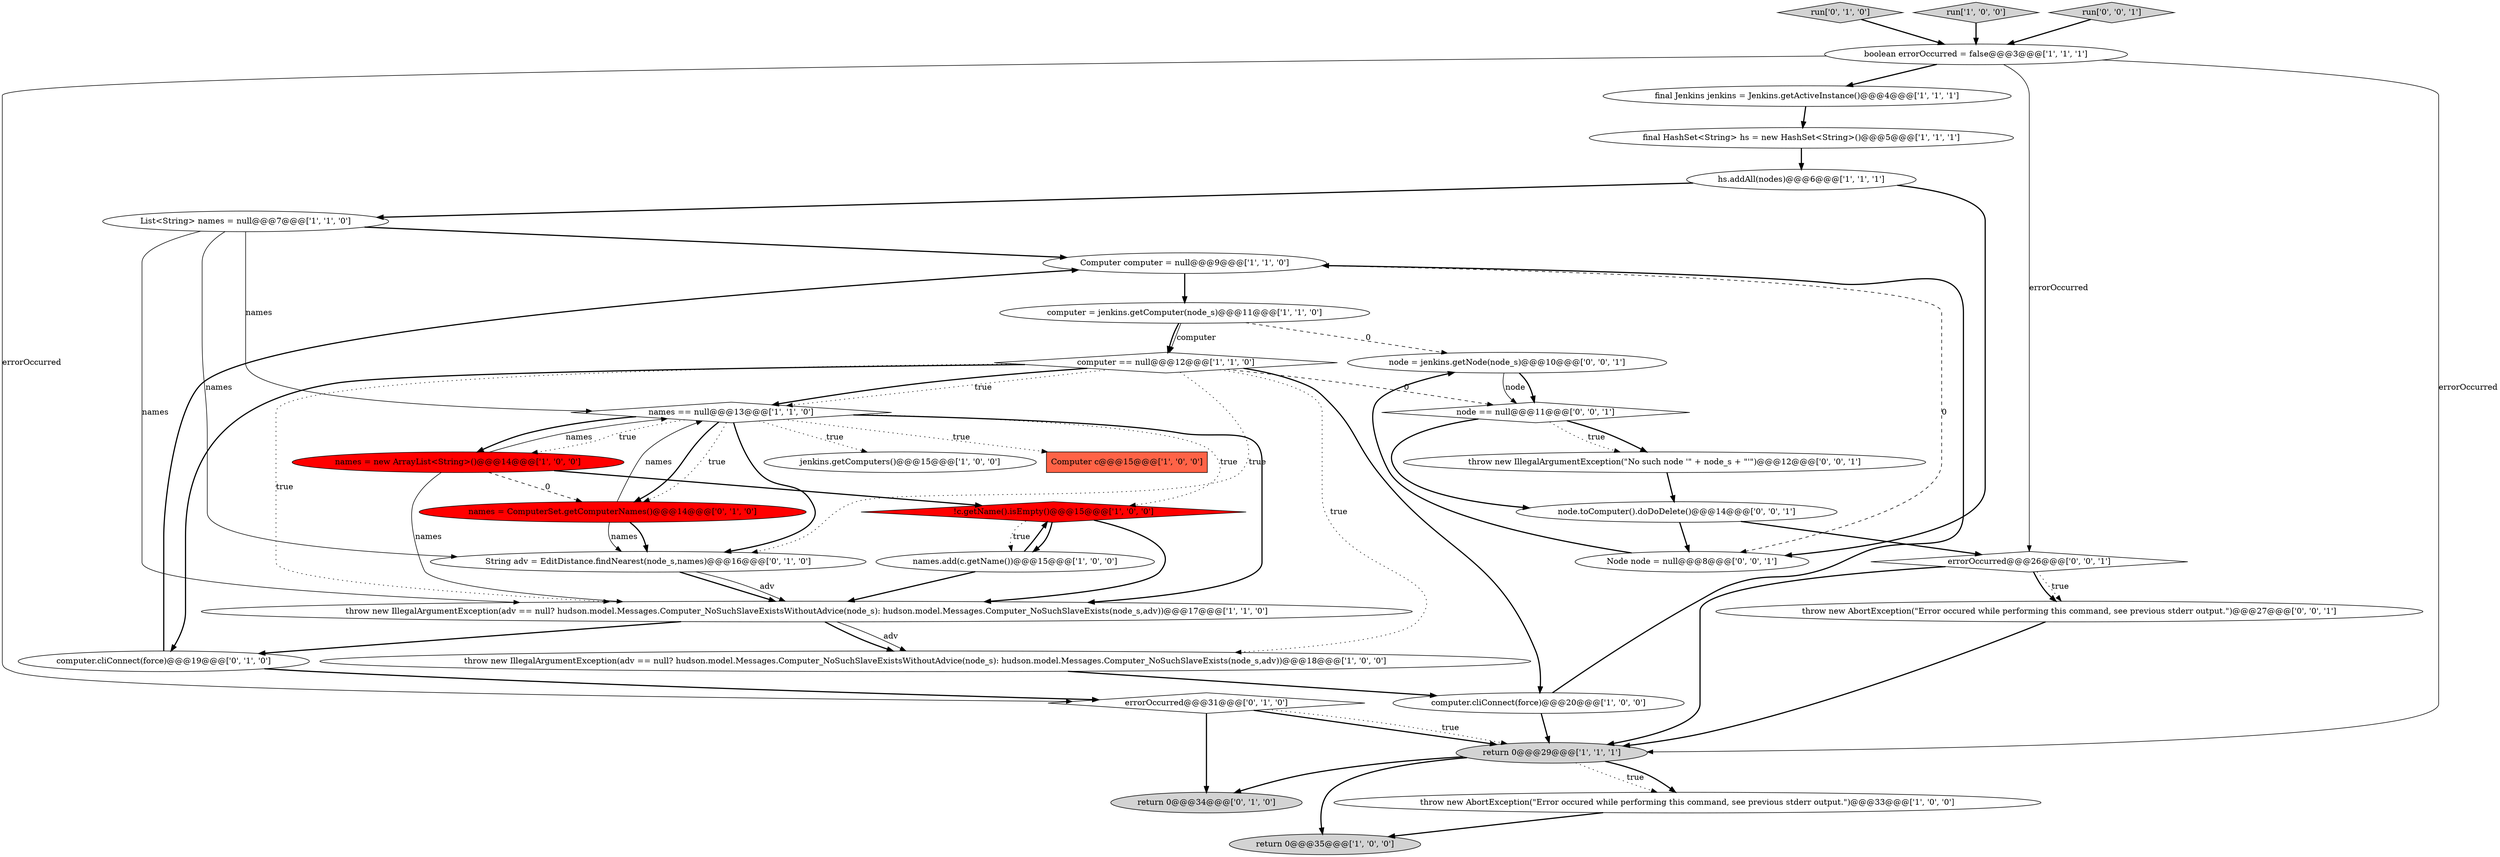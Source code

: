 digraph {
2 [style = filled, label = "Computer computer = null@@@9@@@['1', '1', '0']", fillcolor = white, shape = ellipse image = "AAA0AAABBB1BBB"];
28 [style = filled, label = "throw new AbortException(\"Error occured while performing this command, see previous stderr output.\")@@@27@@@['0', '0', '1']", fillcolor = white, shape = ellipse image = "AAA0AAABBB3BBB"];
31 [style = filled, label = "node.toComputer().doDoDelete()@@@14@@@['0', '0', '1']", fillcolor = white, shape = ellipse image = "AAA0AAABBB3BBB"];
6 [style = filled, label = "jenkins.getComputers()@@@15@@@['1', '0', '0']", fillcolor = white, shape = ellipse image = "AAA0AAABBB1BBB"];
25 [style = filled, label = "run['0', '1', '0']", fillcolor = lightgray, shape = diamond image = "AAA0AAABBB2BBB"];
30 [style = filled, label = "node = jenkins.getNode(node_s)@@@10@@@['0', '0', '1']", fillcolor = white, shape = ellipse image = "AAA0AAABBB3BBB"];
10 [style = filled, label = "return 0@@@35@@@['1', '0', '0']", fillcolor = lightgray, shape = ellipse image = "AAA0AAABBB1BBB"];
16 [style = filled, label = "!c.getName().isEmpty()@@@15@@@['1', '0', '0']", fillcolor = red, shape = diamond image = "AAA1AAABBB1BBB"];
4 [style = filled, label = "throw new AbortException(\"Error occured while performing this command, see previous stderr output.\")@@@33@@@['1', '0', '0']", fillcolor = white, shape = ellipse image = "AAA0AAABBB1BBB"];
15 [style = filled, label = "computer = jenkins.getComputer(node_s)@@@11@@@['1', '1', '0']", fillcolor = white, shape = ellipse image = "AAA0AAABBB1BBB"];
27 [style = filled, label = "node == null@@@11@@@['0', '0', '1']", fillcolor = white, shape = diamond image = "AAA0AAABBB3BBB"];
19 [style = filled, label = "run['1', '0', '0']", fillcolor = lightgray, shape = diamond image = "AAA0AAABBB1BBB"];
20 [style = filled, label = "final HashSet<String> hs = new HashSet<String>()@@@5@@@['1', '1', '1']", fillcolor = white, shape = ellipse image = "AAA0AAABBB1BBB"];
14 [style = filled, label = "List<String> names = null@@@7@@@['1', '1', '0']", fillcolor = white, shape = ellipse image = "AAA0AAABBB1BBB"];
33 [style = filled, label = "Node node = null@@@8@@@['0', '0', '1']", fillcolor = white, shape = ellipse image = "AAA0AAABBB3BBB"];
5 [style = filled, label = "computer.cliConnect(force)@@@20@@@['1', '0', '0']", fillcolor = white, shape = ellipse image = "AAA0AAABBB1BBB"];
13 [style = filled, label = "throw new IllegalArgumentException(adv == null? hudson.model.Messages.Computer_NoSuchSlaveExistsWithoutAdvice(node_s): hudson.model.Messages.Computer_NoSuchSlaveExists(node_s,adv))@@@18@@@['1', '0', '0']", fillcolor = white, shape = ellipse image = "AAA0AAABBB1BBB"];
0 [style = filled, label = "boolean errorOccurred = false@@@3@@@['1', '1', '1']", fillcolor = white, shape = ellipse image = "AAA0AAABBB1BBB"];
32 [style = filled, label = "errorOccurred@@@26@@@['0', '0', '1']", fillcolor = white, shape = diamond image = "AAA0AAABBB3BBB"];
26 [style = filled, label = "String adv = EditDistance.findNearest(node_s,names)@@@16@@@['0', '1', '0']", fillcolor = white, shape = ellipse image = "AAA0AAABBB2BBB"];
7 [style = filled, label = "return 0@@@29@@@['1', '1', '1']", fillcolor = lightgray, shape = ellipse image = "AAA0AAABBB1BBB"];
11 [style = filled, label = "names.add(c.getName())@@@15@@@['1', '0', '0']", fillcolor = white, shape = ellipse image = "AAA0AAABBB1BBB"];
29 [style = filled, label = "throw new IllegalArgumentException(\"No such node '\" + node_s + \"'\")@@@12@@@['0', '0', '1']", fillcolor = white, shape = ellipse image = "AAA0AAABBB3BBB"];
23 [style = filled, label = "return 0@@@34@@@['0', '1', '0']", fillcolor = lightgray, shape = ellipse image = "AAA0AAABBB2BBB"];
24 [style = filled, label = "errorOccurred@@@31@@@['0', '1', '0']", fillcolor = white, shape = diamond image = "AAA0AAABBB2BBB"];
8 [style = filled, label = "throw new IllegalArgumentException(adv == null? hudson.model.Messages.Computer_NoSuchSlaveExistsWithoutAdvice(node_s): hudson.model.Messages.Computer_NoSuchSlaveExists(node_s,adv))@@@17@@@['1', '1', '0']", fillcolor = white, shape = ellipse image = "AAA0AAABBB1BBB"];
21 [style = filled, label = "computer.cliConnect(force)@@@19@@@['0', '1', '0']", fillcolor = white, shape = ellipse image = "AAA0AAABBB2BBB"];
3 [style = filled, label = "Computer c@@@15@@@['1', '0', '0']", fillcolor = tomato, shape = box image = "AAA0AAABBB1BBB"];
1 [style = filled, label = "final Jenkins jenkins = Jenkins.getActiveInstance()@@@4@@@['1', '1', '1']", fillcolor = white, shape = ellipse image = "AAA0AAABBB1BBB"];
17 [style = filled, label = "computer == null@@@12@@@['1', '1', '0']", fillcolor = white, shape = diamond image = "AAA0AAABBB1BBB"];
9 [style = filled, label = "names = new ArrayList<String>()@@@14@@@['1', '0', '0']", fillcolor = red, shape = ellipse image = "AAA1AAABBB1BBB"];
18 [style = filled, label = "names == null@@@13@@@['1', '1', '0']", fillcolor = white, shape = diamond image = "AAA0AAABBB1BBB"];
34 [style = filled, label = "run['0', '0', '1']", fillcolor = lightgray, shape = diamond image = "AAA0AAABBB3BBB"];
22 [style = filled, label = "names = ComputerSet.getComputerNames()@@@14@@@['0', '1', '0']", fillcolor = red, shape = ellipse image = "AAA1AAABBB2BBB"];
12 [style = filled, label = "hs.addAll(nodes)@@@6@@@['1', '1', '1']", fillcolor = white, shape = ellipse image = "AAA0AAABBB1BBB"];
25->0 [style = bold, label=""];
11->16 [style = bold, label=""];
4->10 [style = bold, label=""];
22->26 [style = bold, label=""];
17->26 [style = dotted, label="true"];
17->5 [style = bold, label=""];
32->28 [style = dotted, label="true"];
0->7 [style = solid, label="errorOccurred"];
14->18 [style = solid, label="names"];
16->11 [style = bold, label=""];
22->26 [style = solid, label="names"];
16->8 [style = bold, label=""];
17->18 [style = dotted, label="true"];
18->16 [style = dotted, label="true"];
7->10 [style = bold, label=""];
7->4 [style = dotted, label="true"];
9->18 [style = solid, label="names"];
0->32 [style = solid, label="errorOccurred"];
31->32 [style = bold, label=""];
29->31 [style = bold, label=""];
18->26 [style = bold, label=""];
30->27 [style = bold, label=""];
28->7 [style = bold, label=""];
18->3 [style = dotted, label="true"];
15->30 [style = dashed, label="0"];
1->20 [style = bold, label=""];
27->31 [style = bold, label=""];
8->13 [style = solid, label="adv"];
9->22 [style = dashed, label="0"];
26->8 [style = bold, label=""];
21->24 [style = bold, label=""];
32->7 [style = bold, label=""];
7->4 [style = bold, label=""];
0->24 [style = solid, label="errorOccurred"];
17->27 [style = dashed, label="0"];
9->16 [style = bold, label=""];
34->0 [style = bold, label=""];
19->0 [style = bold, label=""];
21->2 [style = bold, label=""];
18->6 [style = dotted, label="true"];
17->8 [style = dotted, label="true"];
15->17 [style = bold, label=""];
5->2 [style = bold, label=""];
30->27 [style = solid, label="node"];
18->22 [style = bold, label=""];
14->26 [style = solid, label="names"];
27->29 [style = dotted, label="true"];
26->8 [style = solid, label="adv"];
0->1 [style = bold, label=""];
31->33 [style = bold, label=""];
7->23 [style = bold, label=""];
18->9 [style = dotted, label="true"];
2->15 [style = bold, label=""];
20->12 [style = bold, label=""];
12->14 [style = bold, label=""];
18->9 [style = bold, label=""];
12->33 [style = bold, label=""];
13->5 [style = bold, label=""];
33->30 [style = bold, label=""];
8->21 [style = bold, label=""];
9->8 [style = solid, label="names"];
11->8 [style = bold, label=""];
5->7 [style = bold, label=""];
14->8 [style = solid, label="names"];
15->17 [style = solid, label="computer"];
14->2 [style = bold, label=""];
18->8 [style = bold, label=""];
22->18 [style = solid, label="names"];
2->33 [style = dashed, label="0"];
27->29 [style = bold, label=""];
24->7 [style = bold, label=""];
17->13 [style = dotted, label="true"];
16->11 [style = dotted, label="true"];
32->28 [style = bold, label=""];
17->21 [style = bold, label=""];
24->7 [style = dotted, label="true"];
17->18 [style = bold, label=""];
8->13 [style = bold, label=""];
24->23 [style = bold, label=""];
18->22 [style = dotted, label="true"];
}
